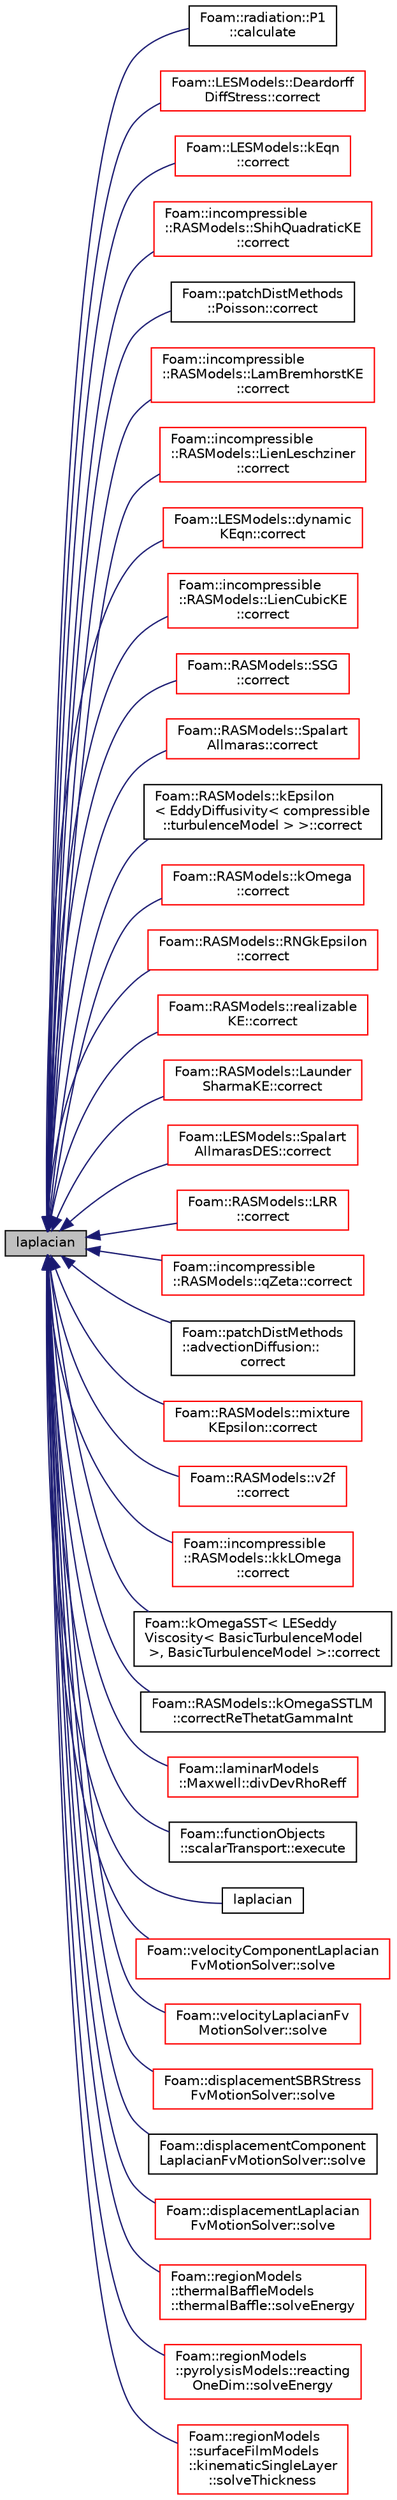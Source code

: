 digraph "laplacian"
{
  bgcolor="transparent";
  edge [fontname="Helvetica",fontsize="10",labelfontname="Helvetica",labelfontsize="10"];
  node [fontname="Helvetica",fontsize="10",shape=record];
  rankdir="LR";
  Node983 [label="laplacian",height=0.2,width=0.4,color="black", fillcolor="grey75", style="filled", fontcolor="black"];
  Node983 -> Node984 [dir="back",color="midnightblue",fontsize="10",style="solid",fontname="Helvetica"];
  Node984 [label="Foam::radiation::P1\l::calculate",height=0.2,width=0.4,color="black",URL="$a31373.html#afe1d8348c24e6589bc7c0b3f689316a7",tooltip="Solve radiation equation(s) "];
  Node983 -> Node985 [dir="back",color="midnightblue",fontsize="10",style="solid",fontname="Helvetica"];
  Node985 [label="Foam::LESModels::Deardorff\lDiffStress::correct",height=0.2,width=0.4,color="red",URL="$a32205.html#a3ae44b28050c3aa494c1d8e18cf618c1",tooltip="Correct sub-grid stress, eddy-Viscosity and related properties. "];
  Node983 -> Node987 [dir="back",color="midnightblue",fontsize="10",style="solid",fontname="Helvetica"];
  Node987 [label="Foam::LESModels::kEqn\l::correct",height=0.2,width=0.4,color="red",URL="$a32217.html#a3ae44b28050c3aa494c1d8e18cf618c1",tooltip="Correct eddy-Viscosity and related properties. "];
  Node983 -> Node989 [dir="back",color="midnightblue",fontsize="10",style="solid",fontname="Helvetica"];
  Node989 [label="Foam::incompressible\l::RASModels::ShihQuadraticKE\l::correct",height=0.2,width=0.4,color="red",URL="$a32077.html#a3ae44b28050c3aa494c1d8e18cf618c1",tooltip="Solve the turbulence equations and correct the turbulence viscosity. "];
  Node983 -> Node991 [dir="back",color="midnightblue",fontsize="10",style="solid",fontname="Helvetica"];
  Node991 [label="Foam::patchDistMethods\l::Poisson::correct",height=0.2,width=0.4,color="black",URL="$a23729.html#a612bb420e07dbe61608dafebdebbaf8a",tooltip="Correct the given distance-to-patch and normal-to-patch fields. "];
  Node983 -> Node992 [dir="back",color="midnightblue",fontsize="10",style="solid",fontname="Helvetica"];
  Node992 [label="Foam::incompressible\l::RASModels::LamBremhorstKE\l::correct",height=0.2,width=0.4,color="red",URL="$a32061.html#a3ae44b28050c3aa494c1d8e18cf618c1",tooltip="Solve the turbulence equations and correct the turbulence viscosity. "];
  Node983 -> Node994 [dir="back",color="midnightblue",fontsize="10",style="solid",fontname="Helvetica"];
  Node994 [label="Foam::incompressible\l::RASModels::LienLeschziner\l::correct",height=0.2,width=0.4,color="red",URL="$a32069.html#a3ae44b28050c3aa494c1d8e18cf618c1",tooltip="Solve the turbulence equations and correct the turbulence viscosity. "];
  Node983 -> Node996 [dir="back",color="midnightblue",fontsize="10",style="solid",fontname="Helvetica"];
  Node996 [label="Foam::LESModels::dynamic\lKEqn::correct",height=0.2,width=0.4,color="red",URL="$a32209.html#a3ae44b28050c3aa494c1d8e18cf618c1",tooltip="Correct Eddy-Viscosity and related properties. "];
  Node983 -> Node998 [dir="back",color="midnightblue",fontsize="10",style="solid",fontname="Helvetica"];
  Node998 [label="Foam::incompressible\l::RASModels::LienCubicKE\l::correct",height=0.2,width=0.4,color="red",URL="$a32065.html#a3ae44b28050c3aa494c1d8e18cf618c1",tooltip="Solve the turbulence equations and correct the turbulence viscosity. "];
  Node983 -> Node1000 [dir="back",color="midnightblue",fontsize="10",style="solid",fontname="Helvetica"];
  Node1000 [label="Foam::RASModels::SSG\l::correct",height=0.2,width=0.4,color="red",URL="$a32377.html#a3ae44b28050c3aa494c1d8e18cf618c1",tooltip="Solve the turbulence equations and correct eddy-Viscosity and. "];
  Node983 -> Node1002 [dir="back",color="midnightblue",fontsize="10",style="solid",fontname="Helvetica"];
  Node1002 [label="Foam::RASModels::Spalart\lAllmaras::correct",height=0.2,width=0.4,color="red",URL="$a32373.html#a3ae44b28050c3aa494c1d8e18cf618c1",tooltip="Solve the turbulence equations and correct the turbulence viscosity. "];
  Node983 -> Node1004 [dir="back",color="midnightblue",fontsize="10",style="solid",fontname="Helvetica"];
  Node1004 [label="Foam::RASModels::kEpsilon\l\< EddyDiffusivity\< compressible\l::turbulenceModel \> \>::correct",height=0.2,width=0.4,color="black",URL="$a32333.html#a3ae44b28050c3aa494c1d8e18cf618c1",tooltip="Solve the turbulence equations and correct the turbulence viscosity. "];
  Node983 -> Node1005 [dir="back",color="midnightblue",fontsize="10",style="solid",fontname="Helvetica"];
  Node1005 [label="Foam::RASModels::kOmega\l::correct",height=0.2,width=0.4,color="red",URL="$a32337.html#a3ae44b28050c3aa494c1d8e18cf618c1",tooltip="Solve the turbulence equations and correct the turbulence viscosity. "];
  Node983 -> Node1007 [dir="back",color="midnightblue",fontsize="10",style="solid",fontname="Helvetica"];
  Node1007 [label="Foam::RASModels::RNGkEpsilon\l::correct",height=0.2,width=0.4,color="red",URL="$a32369.html#a3ae44b28050c3aa494c1d8e18cf618c1",tooltip="Solve the turbulence equations and correct the turbulence viscosity. "];
  Node983 -> Node1009 [dir="back",color="midnightblue",fontsize="10",style="solid",fontname="Helvetica"];
  Node1009 [label="Foam::RASModels::realizable\lKE::correct",height=0.2,width=0.4,color="red",URL="$a32365.html#a3ae44b28050c3aa494c1d8e18cf618c1",tooltip="Solve the turbulence equations and correct the turbulence viscosity. "];
  Node983 -> Node1011 [dir="back",color="midnightblue",fontsize="10",style="solid",fontname="Helvetica"];
  Node1011 [label="Foam::RASModels::Launder\lSharmaKE::correct",height=0.2,width=0.4,color="red",URL="$a32353.html#a3ae44b28050c3aa494c1d8e18cf618c1",tooltip="Solve the turbulence equations and correct the turbulence viscosity. "];
  Node983 -> Node1013 [dir="back",color="midnightblue",fontsize="10",style="solid",fontname="Helvetica"];
  Node1013 [label="Foam::LESModels::Spalart\lAllmarasDES::correct",height=0.2,width=0.4,color="red",URL="$a32289.html#a3ae44b28050c3aa494c1d8e18cf618c1",tooltip="Correct nuTilda and related properties. "];
  Node983 -> Node1015 [dir="back",color="midnightblue",fontsize="10",style="solid",fontname="Helvetica"];
  Node1015 [label="Foam::RASModels::LRR\l::correct",height=0.2,width=0.4,color="red",URL="$a32357.html#a3ae44b28050c3aa494c1d8e18cf618c1",tooltip="Solve the turbulence equations and correct eddy-Viscosity and. "];
  Node983 -> Node1017 [dir="back",color="midnightblue",fontsize="10",style="solid",fontname="Helvetica"];
  Node1017 [label="Foam::incompressible\l::RASModels::qZeta::correct",height=0.2,width=0.4,color="red",URL="$a32073.html#a3ae44b28050c3aa494c1d8e18cf618c1",tooltip="Solve the turbulence equations and correct the turbulence viscosity. "];
  Node983 -> Node1019 [dir="back",color="midnightblue",fontsize="10",style="solid",fontname="Helvetica"];
  Node1019 [label="Foam::patchDistMethods\l::advectionDiffusion::\lcorrect",height=0.2,width=0.4,color="black",URL="$a23713.html#a612bb420e07dbe61608dafebdebbaf8a",tooltip="Correct the given distance-to-patch and normal-to-patch fields. "];
  Node983 -> Node1020 [dir="back",color="midnightblue",fontsize="10",style="solid",fontname="Helvetica"];
  Node1020 [label="Foam::RASModels::mixture\lKEpsilon::correct",height=0.2,width=0.4,color="red",URL="$a32109.html#a3ae44b28050c3aa494c1d8e18cf618c1",tooltip="Solve the turbulence equations and correct the turbulence viscosity. "];
  Node983 -> Node1022 [dir="back",color="midnightblue",fontsize="10",style="solid",fontname="Helvetica"];
  Node1022 [label="Foam::RASModels::v2f\l::correct",height=0.2,width=0.4,color="red",URL="$a32381.html#a3ae44b28050c3aa494c1d8e18cf618c1",tooltip="Solve the turbulence equations and correct the turbulence viscosity. "];
  Node983 -> Node1024 [dir="back",color="midnightblue",fontsize="10",style="solid",fontname="Helvetica"];
  Node1024 [label="Foam::incompressible\l::RASModels::kkLOmega\l::correct",height=0.2,width=0.4,color="red",URL="$a32057.html#a3ae44b28050c3aa494c1d8e18cf618c1",tooltip="Solve the turbulence equations and correct the turbulence viscosity. "];
  Node983 -> Node1026 [dir="back",color="midnightblue",fontsize="10",style="solid",fontname="Helvetica"];
  Node1026 [label="Foam::kOmegaSST\< LESeddy\lViscosity\< BasicTurbulenceModel\l \>, BasicTurbulenceModel \>::correct",height=0.2,width=0.4,color="black",URL="$a32117.html#a3ae44b28050c3aa494c1d8e18cf618c1",tooltip="Solve the turbulence equations and correct the turbulence viscosity. "];
  Node983 -> Node1027 [dir="back",color="midnightblue",fontsize="10",style="solid",fontname="Helvetica"];
  Node1027 [label="Foam::RASModels::kOmegaSSTLM\l::correctReThetatGammaInt",height=0.2,width=0.4,color="black",URL="$a32345.html#a5ed23487ae367b4b7cc373392b3d0455",tooltip="Solve the turbulence equations and correct the turbulence viscosity. "];
  Node983 -> Node1028 [dir="back",color="midnightblue",fontsize="10",style="solid",fontname="Helvetica"];
  Node1028 [label="Foam::laminarModels\l::Maxwell::divDevRhoReff",height=0.2,width=0.4,color="red",URL="$a32197.html#aa6b39467e883edb342374617a8a0acb2",tooltip="Return the source term for the momentum equation. "];
  Node983 -> Node1031 [dir="back",color="midnightblue",fontsize="10",style="solid",fontname="Helvetica"];
  Node1031 [label="Foam::functionObjects\l::scalarTransport::execute",height=0.2,width=0.4,color="black",URL="$a24381.html#ae006844a02161d12182ab372ca5c257b",tooltip="Calculate the scalarTransport. "];
  Node983 -> Node1032 [dir="back",color="midnightblue",fontsize="10",style="solid",fontname="Helvetica"];
  Node1032 [label="laplacian",height=0.2,width=0.4,color="black",URL="$a21862.html#a9ab1403a9161acf1f665b65d7c5edf18"];
  Node983 -> Node1033 [dir="back",color="midnightblue",fontsize="10",style="solid",fontname="Helvetica"];
  Node1033 [label="Foam::velocityComponentLaplacian\lFvMotionSolver::solve",height=0.2,width=0.4,color="red",URL="$a24433.html#af7d39f0eac0af0ed5785935ac72a1e7d",tooltip="Solve for motion. "];
  Node983 -> Node1035 [dir="back",color="midnightblue",fontsize="10",style="solid",fontname="Helvetica"];
  Node1035 [label="Foam::velocityLaplacianFv\lMotionSolver::solve",height=0.2,width=0.4,color="red",URL="$a24461.html#af7d39f0eac0af0ed5785935ac72a1e7d",tooltip="Solve for motion. "];
  Node983 -> Node1037 [dir="back",color="midnightblue",fontsize="10",style="solid",fontname="Helvetica"];
  Node1037 [label="Foam::displacementSBRStress\lFvMotionSolver::solve",height=0.2,width=0.4,color="red",URL="$a24453.html#af7d39f0eac0af0ed5785935ac72a1e7d",tooltip="Solve for motion. "];
  Node983 -> Node1039 [dir="back",color="midnightblue",fontsize="10",style="solid",fontname="Helvetica"];
  Node1039 [label="Foam::displacementComponent\lLaplacianFvMotionSolver::solve",height=0.2,width=0.4,color="black",URL="$a24429.html#af7d39f0eac0af0ed5785935ac72a1e7d",tooltip="Solve for motion. "];
  Node983 -> Node1040 [dir="back",color="midnightblue",fontsize="10",style="solid",fontname="Helvetica"];
  Node1040 [label="Foam::displacementLaplacian\lFvMotionSolver::solve",height=0.2,width=0.4,color="red",URL="$a24441.html#af7d39f0eac0af0ed5785935ac72a1e7d",tooltip="Solve for motion. "];
  Node983 -> Node1042 [dir="back",color="midnightblue",fontsize="10",style="solid",fontname="Helvetica"];
  Node1042 [label="Foam::regionModels\l::thermalBaffleModels\l::thermalBaffle::solveEnergy",height=0.2,width=0.4,color="red",URL="$a30277.html#a533e6e7fb2c00cd976a89d545355000c",tooltip="Solve energy equation. "];
  Node983 -> Node1044 [dir="back",color="midnightblue",fontsize="10",style="solid",fontname="Helvetica"];
  Node1044 [label="Foam::regionModels\l::pyrolysisModels::reacting\lOneDim::solveEnergy",height=0.2,width=0.4,color="red",URL="$a30053.html#a533e6e7fb2c00cd976a89d545355000c",tooltip="Solve energy. "];
  Node983 -> Node1046 [dir="back",color="midnightblue",fontsize="10",style="solid",fontname="Helvetica"];
  Node1046 [label="Foam::regionModels\l::surfaceFilmModels\l::kinematicSingleLayer\l::solveThickness",height=0.2,width=0.4,color="red",URL="$a30117.html#a38ccae6e6751502d71d2490fca96a516",tooltip="Solve coupled velocity-thickness equations. "];
}
